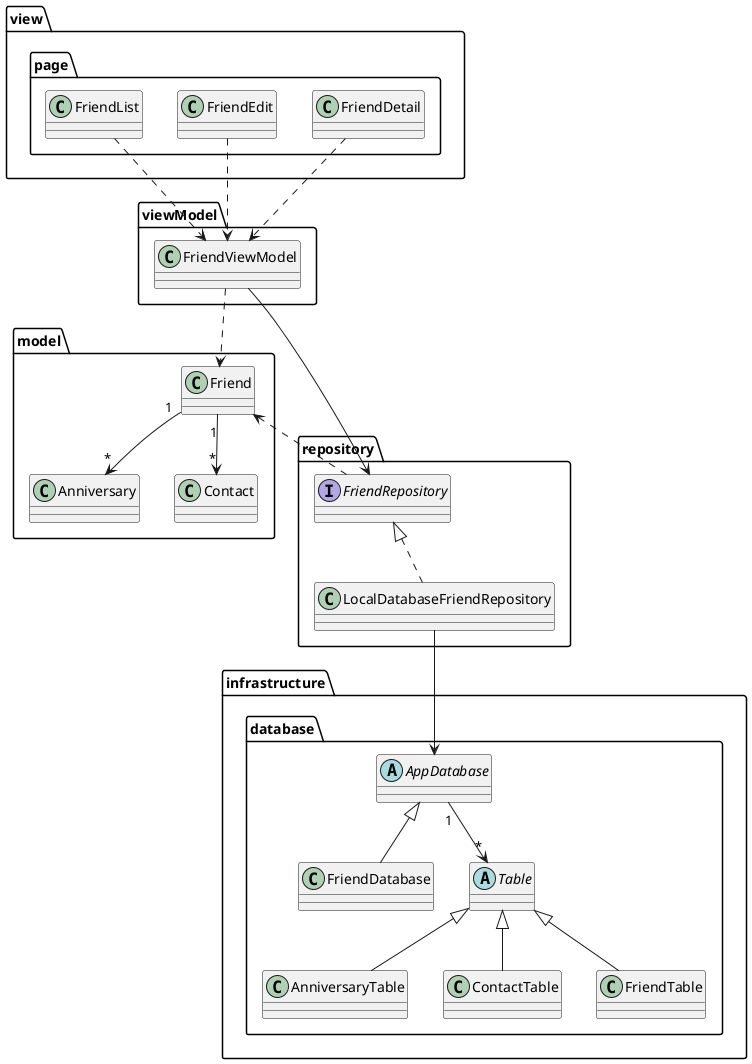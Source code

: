 @startuml

package view {
    package page {
        class FriendDetail
        class FriendEdit
        class FriendList
    }
}

package viewModel {
    class FriendViewModel
}

package model {
    class Anniversary
    class Contact
    class Friend
}

package repository {
    interface FriendRepository
    class LocalDatabaseFriendRepository
}

package infrastructure {
    package database {
        class AnniversaryTable
        abstract AppDatabase
        class ContactTable
        class FriendDatabase
        class FriendTable
        abstract Table
    }
}

FriendDetail ..> FriendViewModel
FriendEdit ..> FriendViewModel
FriendList ..> FriendViewModel

FriendViewModel ..> Friend
FriendViewModel --> FriendRepository

Friend "1" --> "*" Anniversary
Friend "1" --> "*" Contact

FriendRepository .up.> Friend

FriendRepository <|.. LocalDatabaseFriendRepository

LocalDatabaseFriendRepository --> AppDatabase

AppDatabase <|-- FriendDatabase
Table <|-- AnniversaryTable
Table <|-- ContactTable
Table <|-- FriendTable
AppDatabase "1" --> "*" Table

@enduml